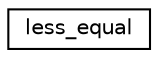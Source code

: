 digraph G
{
 // INTERACTIVE_SVG=YES
  edge [fontname="Helvetica",fontsize="10",labelfontname="Helvetica",labelfontsize="10"];
  node [fontname="Helvetica",fontsize="10",shape=record];
  rankdir="LR";
  Node1 [label="less_equal",height=0.2,width=0.4,color="black", fillcolor="white", style="filled",URL="$d3/dc3/structless__equal.html"];
}
